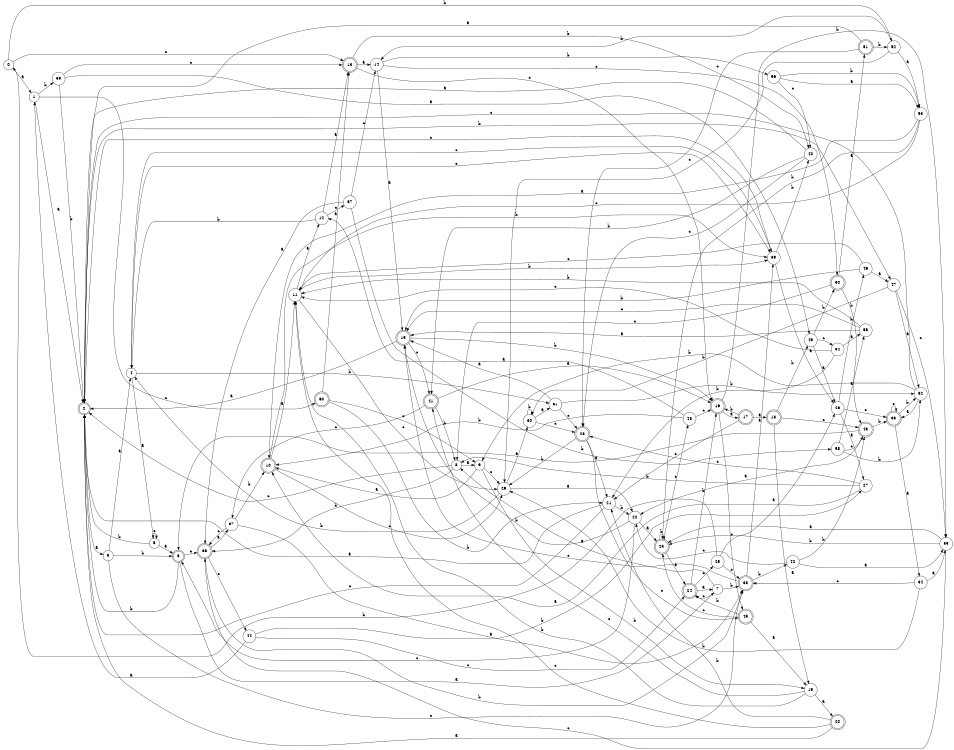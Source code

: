 digraph n49_10 {
__start0 [label="" shape="none"];

rankdir=LR;
size="8,5";

s0 [style="filled", color="black", fillcolor="white" shape="circle", label="0"];
s1 [style="filled", color="black", fillcolor="white" shape="circle", label="1"];
s2 [style="rounded,filled", color="black", fillcolor="white" shape="doublecircle", label="2"];
s3 [style="filled", color="black", fillcolor="white" shape="circle", label="3"];
s4 [style="filled", color="black", fillcolor="white" shape="circle", label="4"];
s5 [style="filled", color="black", fillcolor="white" shape="circle", label="5"];
s6 [style="rounded,filled", color="black", fillcolor="white" shape="doublecircle", label="6"];
s7 [style="filled", color="black", fillcolor="white" shape="circle", label="7"];
s8 [style="filled", color="black", fillcolor="white" shape="circle", label="8"];
s9 [style="filled", color="black", fillcolor="white" shape="circle", label="9"];
s10 [style="rounded,filled", color="black", fillcolor="white" shape="doublecircle", label="10"];
s11 [style="filled", color="black", fillcolor="white" shape="circle", label="11"];
s12 [style="filled", color="black", fillcolor="white" shape="circle", label="12"];
s13 [style="rounded,filled", color="black", fillcolor="white" shape="doublecircle", label="13"];
s14 [style="filled", color="black", fillcolor="white" shape="circle", label="14"];
s15 [style="rounded,filled", color="black", fillcolor="white" shape="doublecircle", label="15"];
s16 [style="rounded,filled", color="black", fillcolor="white" shape="doublecircle", label="16"];
s17 [style="rounded,filled", color="black", fillcolor="white" shape="doublecircle", label="17"];
s18 [style="rounded,filled", color="black", fillcolor="white" shape="doublecircle", label="18"];
s19 [style="filled", color="black", fillcolor="white" shape="circle", label="19"];
s20 [style="rounded,filled", color="black", fillcolor="white" shape="doublecircle", label="20"];
s21 [style="filled", color="black", fillcolor="white" shape="circle", label="21"];
s22 [style="filled", color="black", fillcolor="white" shape="circle", label="22"];
s23 [style="rounded,filled", color="black", fillcolor="white" shape="doublecircle", label="23"];
s24 [style="rounded,filled", color="black", fillcolor="white" shape="doublecircle", label="24"];
s25 [style="filled", color="black", fillcolor="white" shape="circle", label="25"];
s26 [style="filled", color="black", fillcolor="white" shape="circle", label="26"];
s27 [style="filled", color="black", fillcolor="white" shape="circle", label="27"];
s28 [style="rounded,filled", color="black", fillcolor="white" shape="doublecircle", label="28"];
s29 [style="filled", color="black", fillcolor="white" shape="circle", label="29"];
s30 [style="filled", color="black", fillcolor="white" shape="circle", label="30"];
s31 [style="filled", color="black", fillcolor="white" shape="circle", label="31"];
s32 [style="filled", color="black", fillcolor="white" shape="circle", label="32"];
s33 [style="rounded,filled", color="black", fillcolor="white" shape="doublecircle", label="33"];
s34 [style="filled", color="black", fillcolor="white" shape="circle", label="34"];
s35 [style="filled", color="black", fillcolor="white" shape="circle", label="35"];
s36 [style="rounded,filled", color="black", fillcolor="white" shape="doublecircle", label="36"];
s37 [style="filled", color="black", fillcolor="white" shape="circle", label="37"];
s38 [style="rounded,filled", color="black", fillcolor="white" shape="doublecircle", label="38"];
s39 [style="filled", color="black", fillcolor="white" shape="circle", label="39"];
s40 [style="filled", color="black", fillcolor="white" shape="circle", label="40"];
s41 [style="rounded,filled", color="black", fillcolor="white" shape="doublecircle", label="41"];
s42 [style="filled", color="black", fillcolor="white" shape="circle", label="42"];
s43 [style="rounded,filled", color="black", fillcolor="white" shape="doublecircle", label="43"];
s44 [style="filled", color="black", fillcolor="white" shape="circle", label="44"];
s45 [style="rounded,filled", color="black", fillcolor="white" shape="doublecircle", label="45"];
s46 [style="filled", color="black", fillcolor="white" shape="circle", label="46"];
s47 [style="filled", color="black", fillcolor="white" shape="circle", label="47"];
s48 [style="filled", color="black", fillcolor="white" shape="circle", label="48"];
s49 [style="filled", color="black", fillcolor="white" shape="circle", label="49"];
s50 [style="rounded,filled", color="black", fillcolor="white" shape="doublecircle", label="50"];
s51 [style="rounded,filled", color="black", fillcolor="white" shape="doublecircle", label="51"];
s52 [style="filled", color="black", fillcolor="white" shape="circle", label="52"];
s53 [style="filled", color="black", fillcolor="white" shape="circle", label="53"];
s54 [style="filled", color="black", fillcolor="white" shape="circle", label="54"];
s55 [style="filled", color="black", fillcolor="white" shape="circle", label="55"];
s56 [style="filled", color="black", fillcolor="white" shape="circle", label="56"];
s57 [style="filled", color="black", fillcolor="white" shape="circle", label="57"];
s58 [style="filled", color="black", fillcolor="white" shape="circle", label="58"];
s59 [style="filled", color="black", fillcolor="white" shape="circle", label="59"];
s60 [style="rounded,filled", color="black", fillcolor="white" shape="doublecircle", label="60"];
s0 -> s1 [label="a"];
s0 -> s52 [label="b"];
s0 -> s13 [label="c"];
s1 -> s2 [label="a"];
s1 -> s59 [label="b"];
s1 -> s60 [label="c"];
s2 -> s3 [label="a"];
s2 -> s47 [label="b"];
s2 -> s39 [label="c"];
s3 -> s4 [label="a"];
s3 -> s6 [label="b"];
s3 -> s38 [label="c"];
s4 -> s5 [label="a"];
s4 -> s31 [label="b"];
s4 -> s39 [label="c"];
s5 -> s6 [label="a"];
s5 -> s2 [label="b"];
s5 -> s5 [label="c"];
s6 -> s7 [label="a"];
s6 -> s2 [label="b"];
s6 -> s36 [label="c"];
s7 -> s8 [label="a"];
s7 -> s38 [label="b"];
s7 -> s24 [label="c"];
s8 -> s9 [label="a"];
s8 -> s36 [label="b"];
s8 -> s2 [label="c"];
s9 -> s10 [label="a"];
s9 -> s19 [label="b"];
s9 -> s29 [label="c"];
s10 -> s11 [label="a"];
s10 -> s39 [label="b"];
s10 -> s29 [label="c"];
s11 -> s12 [label="a"];
s11 -> s39 [label="b"];
s11 -> s29 [label="c"];
s12 -> s13 [label="a"];
s12 -> s4 [label="b"];
s12 -> s57 [label="c"];
s13 -> s14 [label="a"];
s13 -> s40 [label="b"];
s13 -> s16 [label="c"];
s14 -> s15 [label="a"];
s14 -> s56 [label="b"];
s14 -> s50 [label="c"];
s15 -> s2 [label="a"];
s15 -> s16 [label="b"];
s15 -> s41 [label="c"];
s16 -> s17 [label="a"];
s16 -> s35 [label="b"];
s16 -> s45 [label="c"];
s17 -> s18 [label="a"];
s17 -> s16 [label="b"];
s17 -> s21 [label="c"];
s18 -> s19 [label="a"];
s18 -> s49 [label="b"];
s18 -> s43 [label="c"];
s19 -> s20 [label="a"];
s19 -> s11 [label="b"];
s19 -> s41 [label="c"];
s20 -> s2 [label="a"];
s20 -> s21 [label="b"];
s20 -> s11 [label="c"];
s21 -> s2 [label="a"];
s21 -> s22 [label="b"];
s21 -> s2 [label="c"];
s22 -> s23 [label="a"];
s22 -> s15 [label="b"];
s22 -> s6 [label="c"];
s23 -> s24 [label="a"];
s23 -> s23 [label="b"];
s23 -> s48 [label="c"];
s24 -> s7 [label="a"];
s24 -> s16 [label="b"];
s24 -> s25 [label="c"];
s25 -> s26 [label="a"];
s25 -> s0 [label="b"];
s25 -> s38 [label="c"];
s26 -> s27 [label="a"];
s26 -> s46 [label="b"];
s26 -> s33 [label="c"];
s27 -> s10 [label="a"];
s27 -> s8 [label="b"];
s27 -> s28 [label="c"];
s28 -> s21 [label="a"];
s28 -> s29 [label="b"];
s28 -> s45 [label="c"];
s29 -> s22 [label="a"];
s29 -> s4 [label="b"];
s29 -> s30 [label="c"];
s30 -> s31 [label="a"];
s30 -> s30 [label="b"];
s30 -> s28 [label="c"];
s31 -> s15 [label="a"];
s31 -> s32 [label="b"];
s31 -> s28 [label="c"];
s32 -> s33 [label="a"];
s32 -> s9 [label="b"];
s32 -> s2 [label="c"];
s33 -> s34 [label="a"];
s33 -> s32 [label="b"];
s33 -> s33 [label="c"];
s34 -> s35 [label="a"];
s34 -> s29 [label="b"];
s34 -> s38 [label="c"];
s35 -> s23 [label="a"];
s35 -> s23 [label="b"];
s35 -> s36 [label="c"];
s36 -> s37 [label="a"];
s36 -> s38 [label="b"];
s36 -> s44 [label="c"];
s37 -> s38 [label="a"];
s37 -> s10 [label="b"];
s37 -> s36 [label="c"];
s38 -> s39 [label="a"];
s38 -> s42 [label="b"];
s38 -> s15 [label="c"];
s39 -> s26 [label="a"];
s39 -> s40 [label="b"];
s39 -> s4 [label="c"];
s40 -> s2 [label="a"];
s40 -> s41 [label="b"];
s40 -> s28 [label="c"];
s41 -> s16 [label="a"];
s41 -> s8 [label="b"];
s41 -> s37 [label="c"];
s42 -> s35 [label="a"];
s42 -> s43 [label="b"];
s42 -> s22 [label="c"];
s43 -> s22 [label="a"];
s43 -> s33 [label="b"];
s43 -> s6 [label="c"];
s44 -> s1 [label="a"];
s44 -> s27 [label="b"];
s44 -> s24 [label="c"];
s45 -> s19 [label="a"];
s45 -> s24 [label="b"];
s45 -> s23 [label="c"];
s46 -> s47 [label="a"];
s46 -> s15 [label="b"];
s46 -> s11 [label="c"];
s47 -> s32 [label="a"];
s47 -> s30 [label="b"];
s47 -> s35 [label="c"];
s48 -> s12 [label="a"];
s48 -> s10 [label="b"];
s48 -> s16 [label="c"];
s49 -> s26 [label="a"];
s49 -> s50 [label="b"];
s49 -> s54 [label="c"];
s50 -> s51 [label="a"];
s50 -> s43 [label="b"];
s50 -> s8 [label="c"];
s51 -> s2 [label="a"];
s51 -> s52 [label="b"];
s51 -> s28 [label="c"];
s52 -> s53 [label="a"];
s52 -> s14 [label="b"];
s52 -> s29 [label="c"];
s53 -> s10 [label="a"];
s53 -> s23 [label="b"];
s53 -> s11 [label="c"];
s54 -> s55 [label="a"];
s54 -> s21 [label="b"];
s54 -> s11 [label="c"];
s55 -> s15 [label="a"];
s55 -> s11 [label="b"];
s55 -> s15 [label="c"];
s56 -> s53 [label="a"];
s56 -> s53 [label="b"];
s56 -> s40 [label="c"];
s57 -> s36 [label="a"];
s57 -> s58 [label="b"];
s57 -> s14 [label="c"];
s58 -> s55 [label="a"];
s58 -> s32 [label="b"];
s58 -> s43 [label="c"];
s59 -> s49 [label="a"];
s59 -> s2 [label="b"];
s59 -> s13 [label="c"];
s60 -> s13 [label="a"];
s60 -> s21 [label="b"];
s60 -> s9 [label="c"];

}